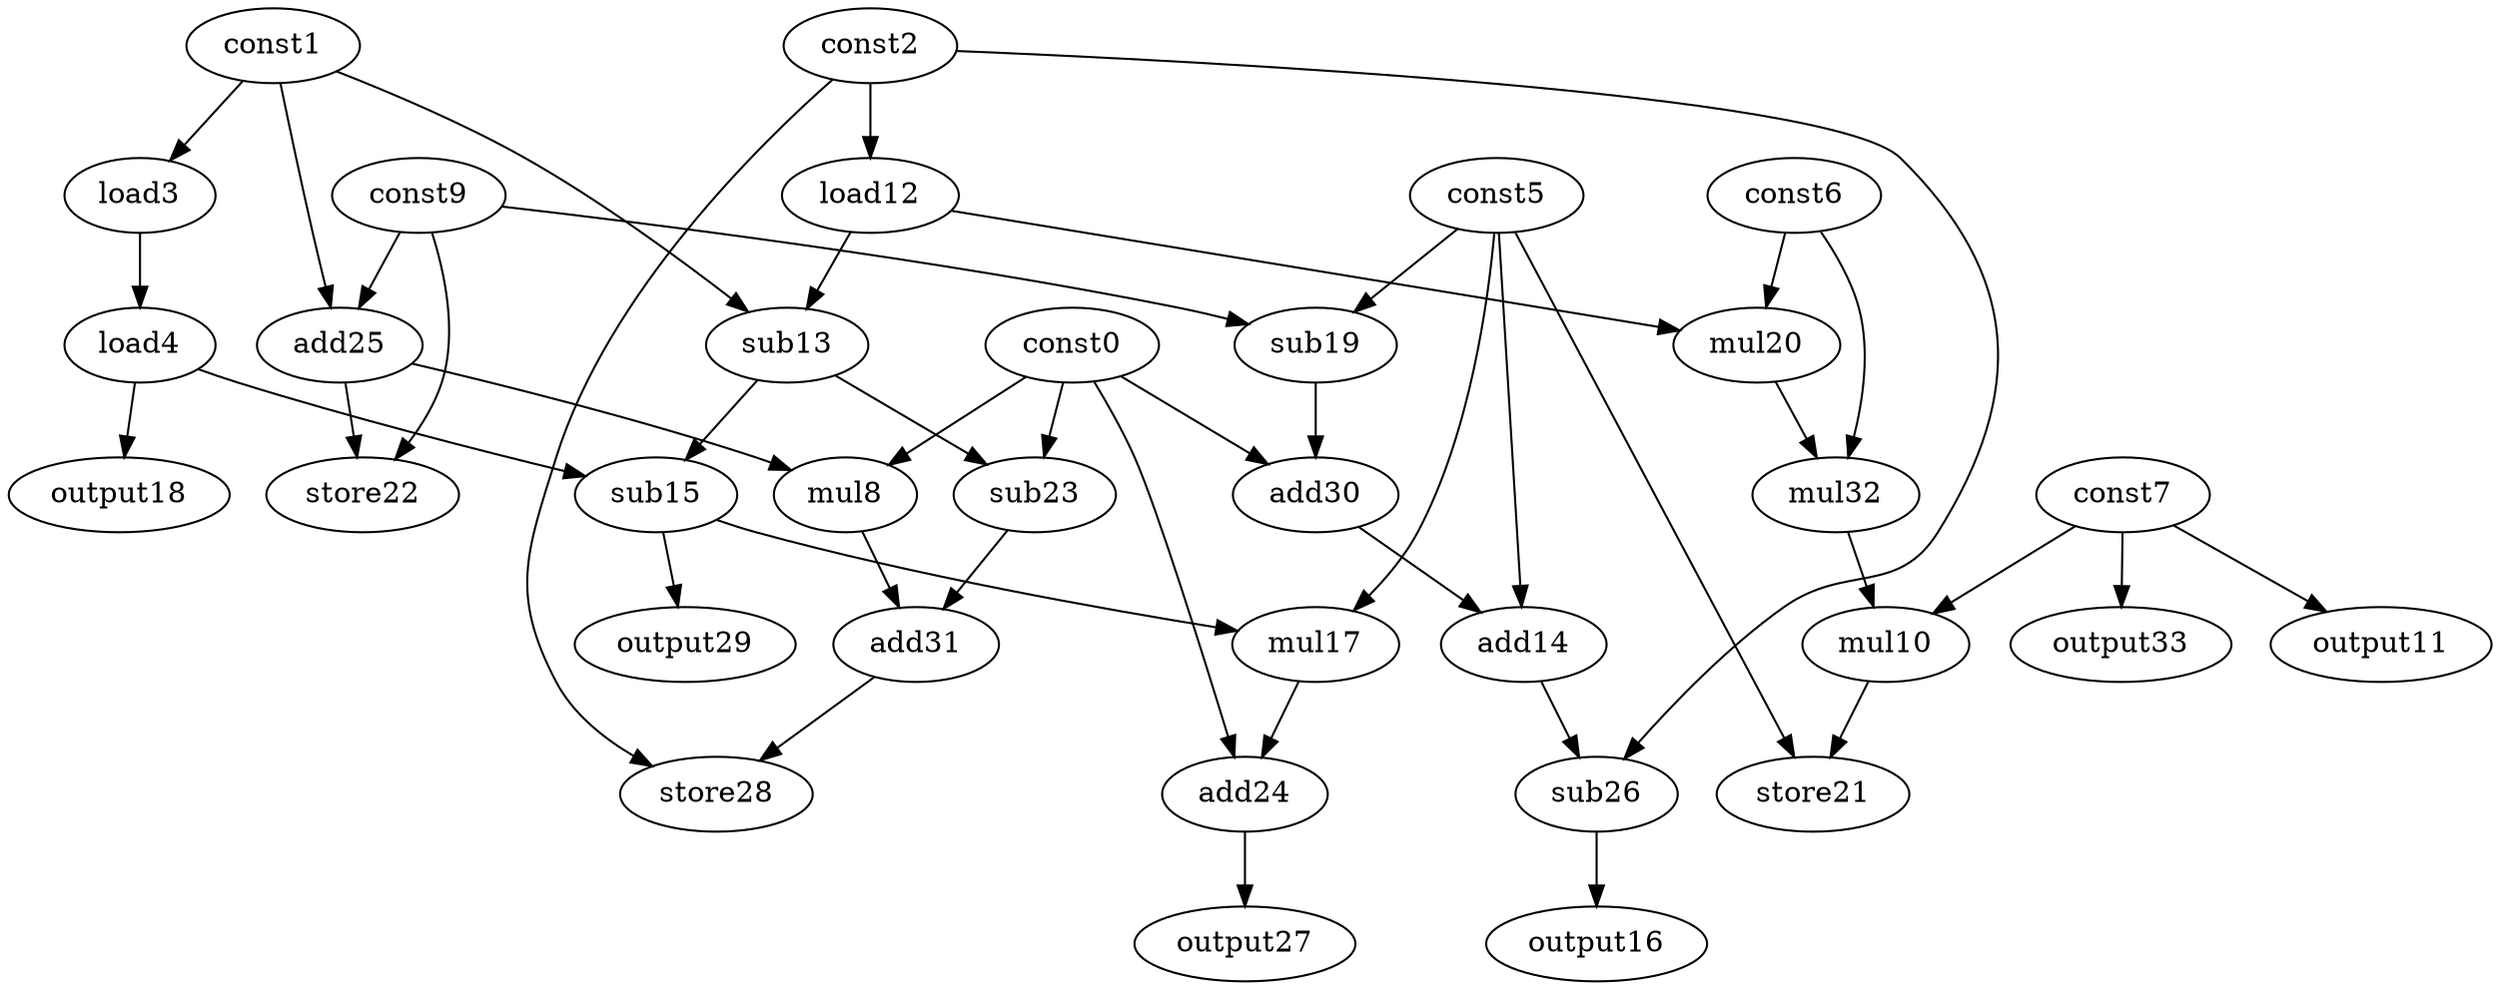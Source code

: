 digraph G { 
const0[opcode=const]; 
const1[opcode=const]; 
const2[opcode=const]; 
load3[opcode=load]; 
load4[opcode=load]; 
const5[opcode=const]; 
const6[opcode=const]; 
const7[opcode=const]; 
mul8[opcode=mul]; 
const9[opcode=const]; 
mul10[opcode=mul]; 
output11[opcode=output]; 
load12[opcode=load]; 
sub13[opcode=sub]; 
add14[opcode=add]; 
sub15[opcode=sub]; 
output16[opcode=output]; 
mul17[opcode=mul]; 
output18[opcode=output]; 
sub19[opcode=sub]; 
mul20[opcode=mul]; 
store21[opcode=store]; 
store22[opcode=store]; 
sub23[opcode=sub]; 
add24[opcode=add]; 
add25[opcode=add]; 
sub26[opcode=sub]; 
output27[opcode=output]; 
store28[opcode=store]; 
output29[opcode=output]; 
add30[opcode=add]; 
add31[opcode=add]; 
mul32[opcode=mul]; 
output33[opcode=output]; 
const1->load3[operand=0];
const7->output11[operand=0];
const2->load12[operand=0];
const9->sub19[operand=0];
const5->sub19[operand=1];
const9->add25[operand=0];
const1->add25[operand=1];
const7->output33[operand=0];
load3->load4[operand=0];
const0->mul8[operand=0];
add25->mul8[operand=1];
const1->sub13[operand=0];
load12->sub13[operand=1];
load12->mul20[operand=0];
const6->mul20[operand=1];
add25->store22[operand=0];
const9->store22[operand=1];
const0->add30[operand=0];
sub19->add30[operand=1];
const5->add14[operand=0];
add30->add14[operand=1];
load4->sub15[operand=0];
sub13->sub15[operand=1];
load4->output18[operand=0];
const0->sub23[operand=0];
sub13->sub23[operand=1];
mul20->mul32[operand=0];
const6->mul32[operand=1];
mul32->mul10[operand=0];
const7->mul10[operand=1];
const5->mul17[operand=0];
sub15->mul17[operand=1];
const2->sub26[operand=0];
add14->sub26[operand=1];
sub15->output29[operand=0];
mul8->add31[operand=0];
sub23->add31[operand=1];
sub26->output16[operand=0];
mul10->store21[operand=0];
const5->store21[operand=1];
const0->add24[operand=0];
mul17->add24[operand=1];
const2->store28[operand=0];
add31->store28[operand=1];
add24->output27[operand=0];
}
